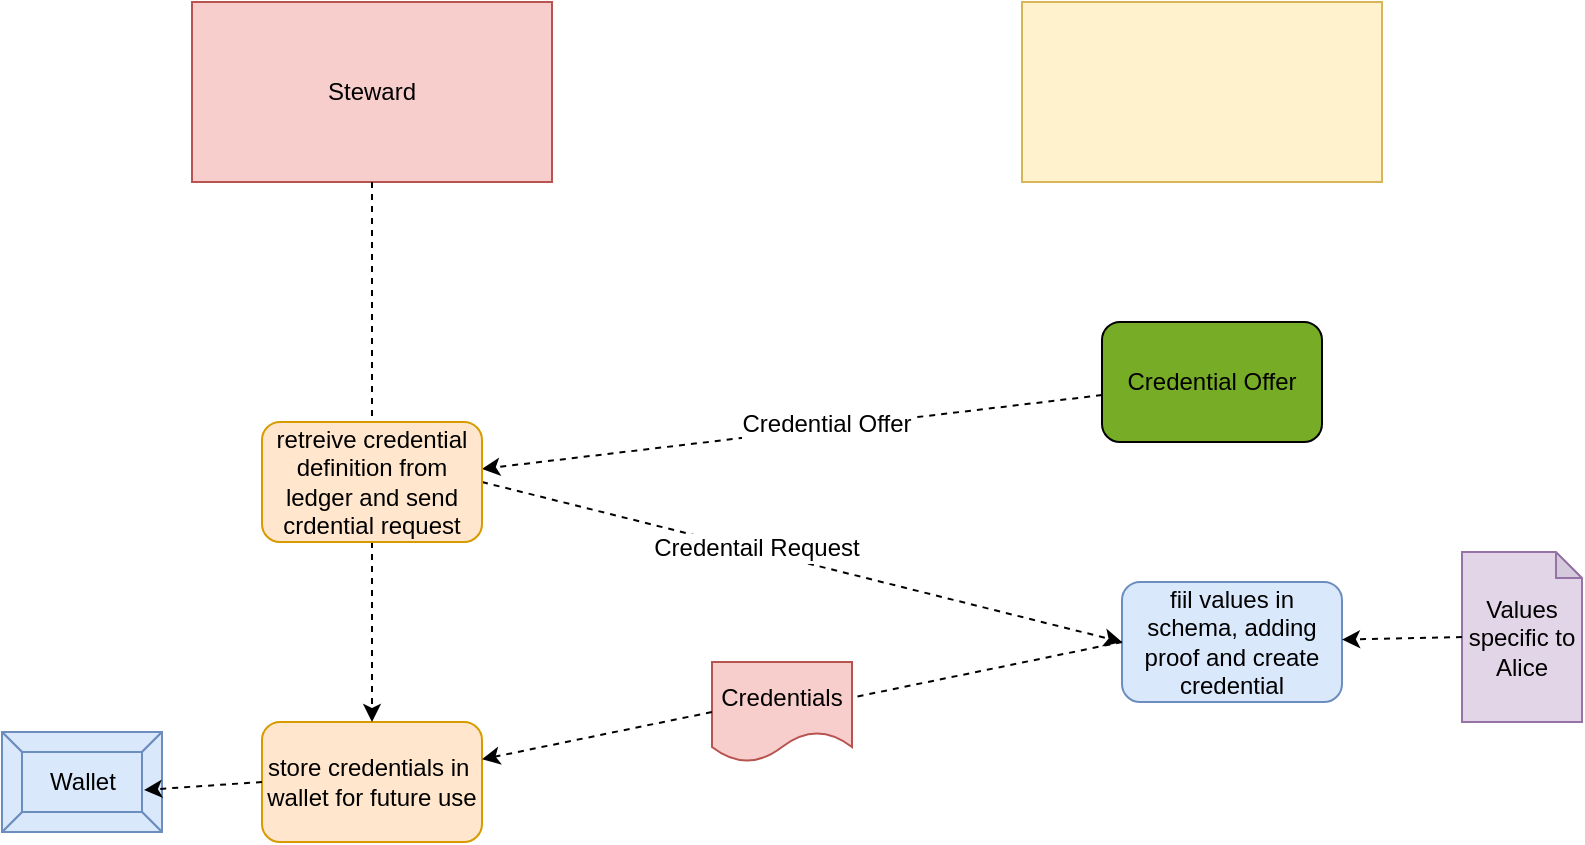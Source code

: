 <mxfile version="12.2.6" type="github" pages="1"><diagram id="0FWrx3TPY-jxNhyVFuag" name="Page-1"><mxGraphModel dx="888" dy="536" grid="1" gridSize="10" guides="1" tooltips="1" connect="1" arrows="1" fold="1" page="1" pageScale="1" pageWidth="850" pageHeight="1100" math="0" shadow="0"><root><mxCell id="0"/><mxCell id="1" parent="0"/><mxCell id="VDUSHWdkdSspr1B30z4k-69" value="Steward" style="rounded=0;whiteSpace=wrap;html=1;strokeColor=#b85450;fillColor=#f8cecc;" vertex="1" parent="1"><mxGeometry x="165" y="380" width="180" height="90" as="geometry"/></mxCell><mxCell id="VDUSHWdkdSspr1B30z4k-70" value="" style="rounded=0;whiteSpace=wrap;html=1;strokeColor=#d6b656;fillColor=#fff2cc;" vertex="1" parent="1"><mxGeometry x="580" y="380" width="180" height="90" as="geometry"/></mxCell><mxCell id="VDUSHWdkdSspr1B30z4k-71" value="" style="endArrow=classic;html=1;dashed=1;strokeColor=#000000;" edge="1" parent="1" source="VDUSHWdkdSspr1B30z4k-72" target="VDUSHWdkdSspr1B30z4k-113"><mxGeometry width="50" height="50" relative="1" as="geometry"><mxPoint x="620" y="640" as="sourcePoint"/><mxPoint x="310" y="640" as="targetPoint"/></mxGeometry></mxCell><mxCell id="VDUSHWdkdSspr1B30z4k-76" value="Credential Offer" style="text;html=1;resizable=0;points=[];align=center;verticalAlign=middle;labelBackgroundColor=#ffffff;" vertex="1" connectable="0" parent="VDUSHWdkdSspr1B30z4k-71"><mxGeometry x="-0.125" relative="1" as="geometry"><mxPoint x="-3" y="-2" as="offset"/></mxGeometry></mxCell><mxCell id="VDUSHWdkdSspr1B30z4k-72" value="Credential Offer" style="rounded=1;whiteSpace=wrap;html=1;strokeColor=#000000;fillColor=#77AD26;" vertex="1" parent="1"><mxGeometry x="620" y="540" width="110" height="60" as="geometry"/></mxCell><mxCell id="VDUSHWdkdSspr1B30z4k-78" value="" style="endArrow=classic;html=1;dashed=1;strokeColor=#000000;entryX=0;entryY=0.5;entryDx=0;entryDy=0;exitX=1;exitY=0.5;exitDx=0;exitDy=0;" edge="1" parent="1" source="VDUSHWdkdSspr1B30z4k-113" target="VDUSHWdkdSspr1B30z4k-81"><mxGeometry width="50" height="50" relative="1" as="geometry"><mxPoint x="311" y="640" as="sourcePoint"/><mxPoint x="640" y="730" as="targetPoint"/></mxGeometry></mxCell><mxCell id="VDUSHWdkdSspr1B30z4k-79" value="Credentail Request" style="text;html=1;resizable=0;points=[];align=center;verticalAlign=middle;labelBackgroundColor=#ffffff;direction=south;" vertex="1" connectable="0" parent="VDUSHWdkdSspr1B30z4k-78"><mxGeometry x="-0.125" relative="1" as="geometry"><mxPoint x="-3" y="-2" as="offset"/></mxGeometry></mxCell><mxCell id="VDUSHWdkdSspr1B30z4k-81" value="fiil values in schema, adding proof and create credential" style="rounded=1;whiteSpace=wrap;html=1;strokeColor=#6c8ebf;fillColor=#dae8fc;" vertex="1" parent="1"><mxGeometry x="630" y="670" width="110" height="60" as="geometry"/></mxCell><mxCell id="VDUSHWdkdSspr1B30z4k-85" value="Credentials" style="shape=document;whiteSpace=wrap;html=1;boundedLbl=1;rounded=1;strokeColor=#b85450;fillColor=#f8cecc;" vertex="1" parent="1"><mxGeometry x="425" y="710" width="70" height="50" as="geometry"/></mxCell><mxCell id="VDUSHWdkdSspr1B30z4k-90" value="" style="endArrow=none;html=1;dashed=1;strokeColor=#000000;endFill=0;exitX=0;exitY=0.5;exitDx=0;exitDy=0;" edge="1" parent="1" source="VDUSHWdkdSspr1B30z4k-81" target="VDUSHWdkdSspr1B30z4k-85"><mxGeometry width="50" height="50" relative="1" as="geometry"><mxPoint x="620" y="730.533" as="sourcePoint"/><mxPoint x="300" y="850" as="targetPoint"/></mxGeometry></mxCell><mxCell id="VDUSHWdkdSspr1B30z4k-91" value="store credentials in&amp;nbsp; wallet for future use" style="rounded=1;whiteSpace=wrap;html=1;strokeColor=#d79b00;fillColor=#ffe6cc;" vertex="1" parent="1"><mxGeometry x="200" y="740" width="110" height="60" as="geometry"/></mxCell><mxCell id="VDUSHWdkdSspr1B30z4k-92" value="" style="endArrow=none;html=1;dashed=1;strokeColor=#000000;endFill=0;startArrow=classic;startFill=1;entryX=0;entryY=0.5;entryDx=0;entryDy=0;" edge="1" parent="1" source="VDUSHWdkdSspr1B30z4k-91" target="VDUSHWdkdSspr1B30z4k-85"><mxGeometry width="50" height="50" relative="1" as="geometry"><mxPoint x="360" y="860" as="sourcePoint"/><mxPoint x="270" y="800" as="targetPoint"/></mxGeometry></mxCell><mxCell id="VDUSHWdkdSspr1B30z4k-93" value="Values specific to Alice" style="shape=note;whiteSpace=wrap;html=1;backgroundOutline=1;darkOpacity=0.05;rounded=1;strokeColor=#9673a6;fillColor=#e1d5e7;size=13;" vertex="1" parent="1"><mxGeometry x="800" y="655" width="60" height="85" as="geometry"/></mxCell><mxCell id="VDUSHWdkdSspr1B30z4k-107" value="" style="endArrow=classic;html=1;dashed=1;strokeColor=#000000;exitX=0;exitY=0.5;exitDx=0;exitDy=0;exitPerimeter=0;" edge="1" parent="1" source="VDUSHWdkdSspr1B30z4k-93" target="VDUSHWdkdSspr1B30z4k-81"><mxGeometry width="50" height="50" relative="1" as="geometry"><mxPoint x="825" y="700" as="sourcePoint"/><mxPoint x="875" y="650" as="targetPoint"/></mxGeometry></mxCell><mxCell id="VDUSHWdkdSspr1B30z4k-108" value="Wallet" style="labelPosition=center;verticalLabelPosition=middle;align=center;html=1;shape=mxgraph.basic.button;dx=10;rounded=1;shadow=0;comic=0;strokeColor=#6c8ebf;fillColor=#dae8fc;" vertex="1" parent="1"><mxGeometry x="70" y="745" width="80" height="50" as="geometry"/></mxCell><mxCell id="VDUSHWdkdSspr1B30z4k-109" value="" style="endArrow=classic;html=1;dashed=1;strokeColor=#000000;exitX=0;exitY=0.5;exitDx=0;exitDy=0;entryX=0.888;entryY=0.7;entryDx=0;entryDy=0;entryPerimeter=0;" edge="1" parent="1" source="VDUSHWdkdSspr1B30z4k-91"><mxGeometry width="50" height="50" relative="1" as="geometry"><mxPoint x="200" y="764" as="sourcePoint"/><mxPoint x="141.04" y="774" as="targetPoint"/></mxGeometry></mxCell><mxCell id="VDUSHWdkdSspr1B30z4k-111" value="" style="endArrow=classic;html=1;dashed=1;strokeColor=#000000;" edge="1" parent="1" source="VDUSHWdkdSspr1B30z4k-69" target="VDUSHWdkdSspr1B30z4k-91"><mxGeometry width="50" height="50" relative="1" as="geometry"><mxPoint x="180" y="585" as="sourcePoint"/><mxPoint x="230" y="535" as="targetPoint"/></mxGeometry></mxCell><mxCell id="VDUSHWdkdSspr1B30z4k-113" value="retreive credential definition from ledger and send crdential request" style="rounded=1;whiteSpace=wrap;html=1;strokeColor=#d79b00;fillColor=#ffe6cc;" vertex="1" parent="1"><mxGeometry x="200" y="590" width="110" height="60" as="geometry"/></mxCell></root></mxGraphModel></diagram></mxfile>